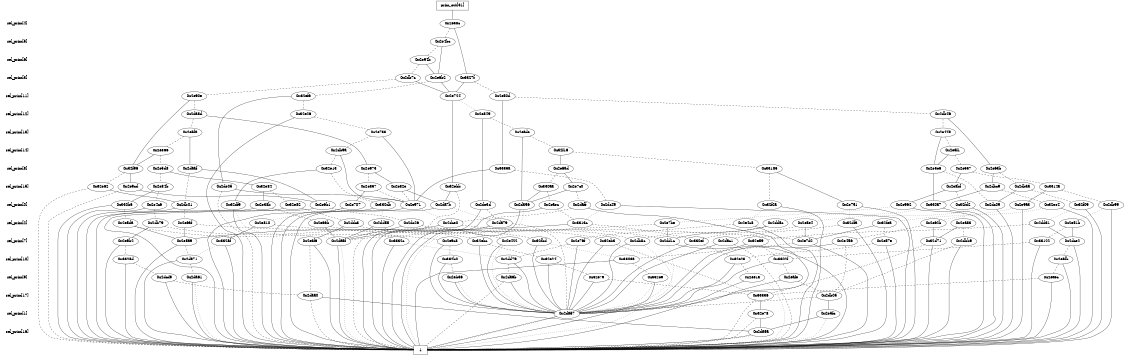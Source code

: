 digraph "DD" {
size = "7.5,10"
center = true;
edge [dir = none];
{ node [shape = plaintext];
  edge [style = invis];
  "CONST NODES" [style = invis];
" sel_prim[4] " -> " sel_prim[5] " -> " sel_prim[6] " -> " sel_prim[3] " -> " sel_prim[11] " -> " sel_prim[12] " -> " sel_prim[13] " -> " sel_prim[14] " -> " sel_prim[8] " -> " sel_prim[15] " -> " sel_prim[0] " -> " sel_prim[2] " -> " sel_prim[7] " -> " sel_prim[10] " -> " sel_prim[9] " -> " sel_prim[17] " -> " sel_prim[1] " -> " sel_prim[16] " -> "CONST NODES"; 
}
{ rank = same; node [shape = box]; edge [style = invis];
"  prim_out[31]  "; }
{ rank = same; " sel_prim[4] ";
"0x2e38c";
}
{ rank = same; " sel_prim[5] ";
"0x2e4bc";
}
{ rank = same; " sel_prim[6] ";
"0x2e94b";
}
{ rank = same; " sel_prim[3] ";
"0x3327f";
"0x2e6b2";
"0x2db7c";
}
{ rank = same; " sel_prim[11] ";
"0x2e90e";
"0x2e50d";
"0x2e724";
"0x32ef6";
}
{ rank = same; " sel_prim[12] ";
"0x2db46";
"0x32e26";
"0x2da8d";
"0x2e849";
}
{ rank = same; " sel_prim[13] ";
"0x2e733";
"0x2e5fa";
"0x2eade";
"0x2e448";
}
{ rank = same; " sel_prim[14] ";
"0x2db9a";
"0x32f16";
"0x2e866";
"0x2e3f1";
}
{ rank = same; " sel_prim[8] ";
"0x2daaf";
"0x3335a";
"0x2e6ad";
"0x2e973";
"0x2e557";
"0x32f96";
"0x2e5d8";
"0x2e63b";
"0x2e5e6";
"0x32e13";
"0x33185";
}
{ rank = same; " sel_prim[15] ";
"0x2de05";
"0x2e7c0";
"0x32ebb";
"0x2e857";
"0x2e9cd";
"0x2e84b";
"0x2e82e";
"0x32e84";
"0x330aa";
"0x32e62";
"0x3314a";
"0x2e8bf";
"0x2dbc9";
"0x2dbaa";
}
{ rank = same; " sel_prim[0] ";
"0x2e4c6";
"0x32fd2";
"0x2db99";
"0x2e707";
"0x2dc49";
"0x2eaec";
"0x330b6";
"0x2dc09";
"0x32e82";
"0x2da56";
"0x32ee4";
"0x2e38b";
"0x2db01";
"0x32df9";
"0x330db";
"0x330a7";
"0x2e971";
"0x2daff";
"0x2e6b1";
"0x2e9a3";
"0x32f2a";
"0x2e962";
"0x2e751";
"0x2de3d";
"0x2da7b";
"0x32f09";
}
{ rank = same; " sel_prim[2] ";
"0x2dce0";
"0x32dfa";
"0x2dd31";
"0x2da79";
"0x2dc26";
"0x2e51b";
"0x3313c";
"0x2db79";
"0x2e4c8";
"0x2dd5c";
"0x32fea";
"0x2ddc3";
"0x2e5da";
"0x2e6af";
"0x2dd55";
"0x2e62b";
"0x2ea83";
"0x2e7be";
"0x2e810";
"0x2e5e4";
"0x2e66b";
}
{ rank = same; " sel_prim[7] ";
"0x2e7d2";
"0x2db8c";
"0x2dac1";
"0x3332c";
"0x32d71";
"0x2e422";
"0x2dbb9";
"0x330ef";
"0x32ebc";
"0x2da5f";
"0x2dd1c";
"0x2e9b2";
"0x2e57e";
"0x2e3f6";
"0x32e59";
"0x2e9c8";
"0x32fbd";
"0x2e5a9";
"0x3328f";
"0x2dce2";
"0x33122";
"0x2e76f";
"0x32eb3";
"0x2e456";
}
{ rank = same; " sel_prim[10] ";
"0x32e23";
"0x2e8fb";
"0x2dd79";
"0x2da71";
"0x3328d";
"0x332b0";
"0x32e24";
"0x3302f";
"0x3303a";
}
{ rank = same; " sel_prim[9] ";
"0x2e81a";
"0x2da6b";
"0x2ea5c";
"0x2eb36";
"0x2da61";
"0x332e9";
"0x2dcd9";
"0x32e79";
"0x2eafe";
}
{ rank = same; " sel_prim[17] ";
"0x2daa0";
"0x2db05";
"0x33336";
}
{ rank = same; " sel_prim[1] ";
"0x2da57";
"0x2e5fc";
"0x32e78";
}
{ rank = same; " sel_prim[16] ";
"0x2da5a";
}
{ rank = same; "CONST NODES";
{ node [shape = box]; "0x2da52";
}
}
"  prim_out[31]  " -> "0x2e38c" [style = solid];
"0x2e38c" -> "0x3327f";
"0x2e38c" -> "0x2e4bc" [style = dashed];
"0x2e4bc" -> "0x2e6b2";
"0x2e4bc" -> "0x2e94b" [style = dashed];
"0x2e94b" -> "0x2e6b2";
"0x2e94b" -> "0x2db7c" [style = dashed];
"0x3327f" -> "0x2e724";
"0x3327f" -> "0x2e50d" [style = dashed];
"0x2e6b2" -> "0x2e724";
"0x2e6b2" -> "0x32ef6" [style = dashed];
"0x2db7c" -> "0x2e724";
"0x2db7c" -> "0x2e90e" [style = dashed];
"0x2e90e" -> "0x32f96";
"0x2e90e" -> "0x2da8d" [style = dashed];
"0x2e50d" -> "0x3335a";
"0x2e50d" -> "0x2db46" [style = dashed];
"0x2e724" -> "0x32ebb";
"0x2e724" -> "0x2e849" [style = dotted];
"0x32ef6" -> "0x2de05";
"0x32ef6" -> "0x32e26" [style = dashed];
"0x2db46" -> "0x2e63b";
"0x2db46" -> "0x2e448" [style = dashed];
"0x32e26" -> "0x2da52";
"0x32e26" -> "0x2e733" [style = dashed];
"0x2da8d" -> "0x2e973";
"0x2da8d" -> "0x2e5fa" [style = dashed];
"0x2e849" -> "0x2de3d";
"0x2e849" -> "0x2eade" [style = dashed];
"0x2e733" -> "0x2e971";
"0x2e733" -> "0x2db9a" [style = dashed];
"0x2e5fa" -> "0x2daaf";
"0x2e5fa" -> "0x2e866" [style = dashed];
"0x2eade" -> "0x2da56";
"0x2eade" -> "0x32f16" [style = dashed];
"0x2e448" -> "0x2e5e6";
"0x2e448" -> "0x2e3f1" [style = dashed];
"0x2db9a" -> "0x2e971";
"0x2db9a" -> "0x32e13" [style = dashed];
"0x32f16" -> "0x2e6ad";
"0x32f16" -> "0x33185" [style = dashed];
"0x2e866" -> "0x32f96";
"0x2e866" -> "0x2e5d8" [style = dashed];
"0x2e3f1" -> "0x2e5e6";
"0x2e3f1" -> "0x2e557" [style = dashed];
"0x2daaf" -> "0x2e6b1";
"0x2daaf" -> "0x2db01" [style = dashed];
"0x3335a" -> "0x2e971";
"0x3335a" -> "0x2dc49" [style = dashed];
"0x2e6ad" -> "0x2e7c0";
"0x2e6ad" -> "0x330aa" [style = dashed];
"0x2e973" -> "0x2e82e";
"0x2e973" -> "0x2e857" [style = dashed];
"0x2e557" -> "0x2e8bf";
"0x2e557" -> "0x3314a" [style = dashed];
"0x32f96" -> "0x2e9cd";
"0x32f96" -> "0x32e62" [style = dashed];
"0x2e5d8" -> "0x32e84";
"0x2e5d8" -> "0x2e84b" [style = dashed];
"0x2e63b" -> "0x2dbc9";
"0x2e63b" -> "0x2dbaa" [style = dashed];
"0x2e5e6" -> "0x330a7";
"0x2e5e6" -> "0x2dc09" [style = dashed];
"0x32e13" -> "0x32df9";
"0x32e13" -> "0x330db" [style = dashed];
"0x33185" -> "0x2e751";
"0x33185" -> "0x32f2a" [style = dashed];
"0x2de05" -> "0x2e971";
"0x2de05" -> "0x2da52" [style = dashed];
"0x2e7c0" -> "0x2da56";
"0x2e7c0" -> "0x2daff" [style = dashed];
"0x32ebb" -> "0x2da7b";
"0x32ebb" -> "0x2da52" [style = dashed];
"0x2e857" -> "0x2e707";
"0x2e857" -> "0x2e971" [style = dashed];
"0x2e9cd" -> "0x2e6b1";
"0x2e9cd" -> "0x2da52" [style = dashed];
"0x2e84b" -> "0x330b6";
"0x2e84b" -> "0x2e4c6" [style = dashed];
"0x2e82e" -> "0x2da7b";
"0x2e82e" -> "0x2e971" [style = dashed];
"0x32e84" -> "0x2e38b";
"0x32e84" -> "0x32e82" [style = dashed];
"0x330aa" -> "0x2da56";
"0x330aa" -> "0x2eaec" [style = dashed];
"0x32e62" -> "0x2db01";
"0x32e62" -> "0x2da52" [style = dashed];
"0x3314a" -> "0x2e9a3";
"0x3314a" -> "0x2db99" [style = dashed];
"0x2e8bf" -> "0x2e962";
"0x2e8bf" -> "0x32fd2" [style = dashed];
"0x2dbc9" -> "0x330a7";
"0x2dbc9" -> "0x32ee4" [style = dashed];
"0x2dbaa" -> "0x2dc09";
"0x2dbaa" -> "0x32f09" [style = dashed];
"0x2e4c6" -> "0x2da52";
"0x2e4c6" -> "0x2db79" [style = dashed];
"0x32fd2" -> "0x2da52";
"0x32fd2" -> "0x2ea83" [style = dotted];
"0x2db99" -> "0x2da52";
"0x2db99" -> "0x2e51b" [style = dotted];
"0x2e707" -> "0x2da52";
"0x2e707" -> "0x2e810" [style = dotted];
"0x2dc49" -> "0x2da52";
"0x2dc49" -> "0x3313c" [style = dotted];
"0x2eaec" -> "0x2da52";
"0x2eaec" -> "0x3313c" [style = dashed];
"0x330b6" -> "0x2da52";
"0x330b6" -> "0x2e5da" [style = dashed];
"0x2dc09" -> "0x2da52";
"0x2dc09" -> "0x2e5e4" [style = dotted];
"0x32e82" -> "0x2da52";
"0x32e82" -> "0x2ddc3" [style = dashed];
"0x2da56" -> "0x2da52";
"0x2da56" -> "0x2da52" [style = dotted];
"0x32ee4" -> "0x2da52";
"0x32ee4" -> "0x2e62b" [style = dotted];
"0x2e38b" -> "0x2da52";
"0x2e38b" -> "0x2e66b" [style = dashed];
"0x2db01" -> "0x2da52";
"0x2db01" -> "0x2e6af" [style = dashed];
"0x32df9" -> "0x2da52";
"0x32df9" -> "0x2da5f" [style = dotted];
"0x330db" -> "0x2da52";
"0x330db" -> "0x2dd55" [style = dotted];
"0x330a7" -> "0x2da52";
"0x330a7" -> "0x2dd5c" [style = dotted];
"0x2e971" -> "0x2da52";
"0x2e971" -> "0x2dce0" [style = dotted];
"0x2daff" -> "0x2da52";
"0x2daff" -> "0x2dce0" [style = dashed];
"0x2e6b1" -> "0x2da52";
"0x2e6b1" -> "0x2dc26" [style = dashed];
"0x2e9a3" -> "0x2da52";
"0x2e9a3" -> "0x32fea" [style = dotted];
"0x32f2a" -> "0x2da52";
"0x32f2a" -> "0x2e4c8" [style = dotted];
"0x2e962" -> "0x2da52";
"0x2e962" -> "0x2e7be" [style = dotted];
"0x2e751" -> "0x2da52";
"0x2e751" -> "0x32dfa" [style = dotted];
"0x2de3d" -> "0x2da52";
"0x2de3d" -> "0x2da79" [style = dashed];
"0x2da7b" -> "0x2da52";
"0x2da7b" -> "0x2da79" [style = dotted];
"0x32f09" -> "0x2da52";
"0x32f09" -> "0x2dd31" [style = dotted];
"0x2dce0" -> "0x2da5f";
"0x2dce0" -> "0x2db8c" [style = dashed];
"0x32dfa" -> "0x2da52";
"0x32dfa" -> "0x2dac1" [style = dashed];
"0x2dd31" -> "0x2dce2";
"0x2dd31" -> "0x32e59" [style = dashed];
"0x2da79" -> "0x2da52";
"0x2da79" -> "0x2da57" [style = dashed];
"0x2dc26" -> "0x2da5f";
"0x2dc26" -> "0x2dd1c" [style = dashed];
"0x2e51b" -> "0x2dce2";
"0x2e51b" -> "0x33122" [style = dashed];
"0x3313c" -> "0x2e5a9";
"0x3313c" -> "0x330ef" [style = dashed];
"0x2db79" -> "0x2e9b2";
"0x2db79" -> "0x32ebc" [style = dashed];
"0x2e4c8" -> "0x2da52";
"0x2e4c8" -> "0x2e76f" [style = dashed];
"0x2dd5c" -> "0x2dd1c";
"0x2dd5c" -> "0x2db8c" [style = dashed];
"0x32fea" -> "0x2e7d2";
"0x32fea" -> "0x2e57e" [style = dashed];
"0x2ddc3" -> "0x2e3f6";
"0x2ddc3" -> "0x32eb3" [style = dashed];
"0x2e5da" -> "0x2e5a9";
"0x2e5da" -> "0x2e9c8" [style = dashed];
"0x2e6af" -> "0x2e5a9";
"0x2e6af" -> "0x2e7d2" [style = dashed];
"0x2dd55" -> "0x2da5f";
"0x2dd55" -> "0x3332c" [style = dashed];
"0x2e62b" -> "0x32d71";
"0x2e62b" -> "0x2e456" [style = dashed];
"0x2ea83" -> "0x32d71";
"0x2ea83" -> "0x2dbb9" [style = dashed];
"0x2e7be" -> "0x2dd1c";
"0x2e7be" -> "0x2da5f" [style = dashed];
"0x2e810" -> "0x3328f";
"0x2e810" -> "0x32fbd" [style = dashed];
"0x2e5e4" -> "0x2e7d2";
"0x2e5e4" -> "0x330ef" [style = dashed];
"0x2e66b" -> "0x2da5f";
"0x2e66b" -> "0x2e422" [style = dashed];
"0x2e7d2" -> "0x2da52";
"0x2e7d2" -> "0x3303a" [style = dashed];
"0x2db8c" -> "0x2da57";
"0x2db8c" -> "0x2da52" [style = dotted];
"0x2dac1" -> "0x2da57";
"0x2dac1" -> "0x2da52" [style = dashed];
"0x3332c" -> "0x2da52";
"0x3332c" -> "0x2dd79" [style = dotted];
"0x32d71" -> "0x2da52";
"0x32d71" -> "0x33336" [style = dashed];
"0x2e422" -> "0x2da57";
"0x2e422" -> "0x2da57" [style = dotted];
"0x2dbb9" -> "0x2da52";
"0x2dbb9" -> "0x2db05" [style = dashed];
"0x330ef" -> "0x2da57";
"0x330ef" -> "0x32e23" [style = dashed];
"0x32ebc" -> "0x2da57";
"0x32ebc" -> "0x32e24" [style = dashed];
"0x2da5f" -> "0x2da52";
"0x2da5f" -> "0x2da52" [style = dotted];
"0x2dd1c" -> "0x2da52";
"0x2dd1c" -> "0x2da57" [style = dotted];
"0x2e9b2" -> "0x2da52";
"0x2e9b2" -> "0x3328d" [style = dashed];
"0x2e57e" -> "0x2da52";
"0x2e57e" -> "0x32e23" [style = dashed];
"0x2e3f6" -> "0x2da52";
"0x2e3f6" -> "0x2daa0" [style = dashed];
"0x32e59" -> "0x2da57";
"0x32e59" -> "0x3302f" [style = dashed];
"0x2e9c8" -> "0x2da57";
"0x2e9c8" -> "0x332b0" [style = dashed];
"0x32fbd" -> "0x2da57";
"0x32fbd" -> "0x3303a" [style = dotted];
"0x2e5a9" -> "0x2da52";
"0x2e5a9" -> "0x2da71" [style = dashed];
"0x3328f" -> "0x2da52";
"0x3328f" -> "0x2da71" [style = dotted];
"0x2dce2" -> "0x2da52";
"0x2dce2" -> "0x2e8fb" [style = dashed];
"0x33122" -> "0x2da52";
"0x33122" -> "0x3302f" [style = dashed];
"0x2e76f" -> "0x2da57";
"0x2e76f" -> "0x2dd79" [style = dashed];
"0x32eb3" -> "0x2da57";
"0x32eb3" -> "0x33336" [style = dashed];
"0x2e456" -> "0x2da57";
"0x2e456" -> "0x2db05" [style = dashed];
"0x32e23" -> "0x2da57";
"0x32e23" -> "0x2e81a" [style = dashed];
"0x2e8fb" -> "0x2da52";
"0x2e8fb" -> "0x2ea5c" [style = dashed];
"0x2dd79" -> "0x2da57";
"0x2dd79" -> "0x2da6b" [style = dashed];
"0x2da71" -> "0x2da52";
"0x2da71" -> "0x2da61" [style = dashed];
"0x3328d" -> "0x2da52";
"0x3328d" -> "0x2dcd9" [style = dashed];
"0x332b0" -> "0x2da57";
"0x332b0" -> "0x2eb36" [style = dashed];
"0x32e24" -> "0x2da57";
"0x32e24" -> "0x32e79" [style = dashed];
"0x3302f" -> "0x2da57";
"0x3302f" -> "0x2eafe" [style = dashed];
"0x3303a" -> "0x2da52";
"0x3303a" -> "0x332e9" [style = dashed];
"0x2e81a" -> "0x2da57";
"0x2e81a" -> "0x2da52" [style = dotted];
"0x2da6b" -> "0x2da57";
"0x2da6b" -> "0x2da52" [style = dashed];
"0x2ea5c" -> "0x2da52";
"0x2ea5c" -> "0x33336" [style = dashed];
"0x2eb36" -> "0x2da57";
"0x2eb36" -> "0x2da57" [style = dotted];
"0x2da61" -> "0x2da52";
"0x2da61" -> "0x2da52" [style = dotted];
"0x332e9" -> "0x2da52";
"0x332e9" -> "0x2da57" [style = dotted];
"0x2dcd9" -> "0x2da52";
"0x2dcd9" -> "0x2daa0" [style = dashed];
"0x32e79" -> "0x2da57";
"0x32e79" -> "0x33336" [style = dashed];
"0x2eafe" -> "0x2da57";
"0x2eafe" -> "0x2db05" [style = dashed];
"0x2daa0" -> "0x2da5a";
"0x2daa0" -> "0x2da52" [style = dashed];
"0x2db05" -> "0x2e5fc";
"0x2db05" -> "0x2da57" [style = dashed];
"0x33336" -> "0x32e78";
"0x33336" -> "0x2da52" [style = dashed];
"0x2da57" -> "0x2da52";
"0x2da57" -> "0x2da52" [style = dotted];
"0x2e5fc" -> "0x2da5a";
"0x2e5fc" -> "0x2da52" [style = dotted];
"0x32e78" -> "0x2da5a";
"0x32e78" -> "0x2da52" [style = dashed];
"0x2da5a" -> "0x2da52";
"0x2da5a" -> "0x2da52" [style = dotted];
"0x2da52" [label = "1"];
}
